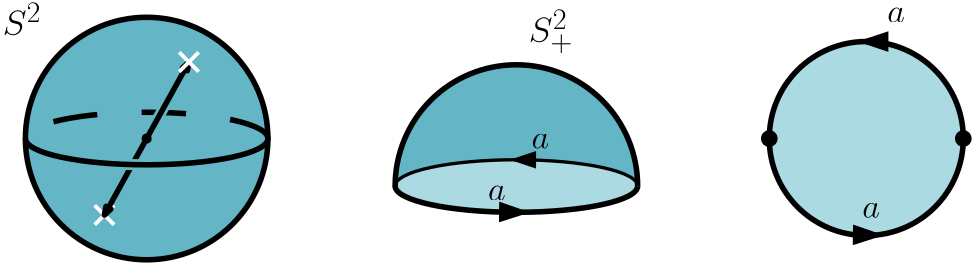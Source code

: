 <?xml version="1.0"?>
<!DOCTYPE ipe SYSTEM "ipe.dtd">
<ipe version="70107" creator="Ipe 7.1.8">
<info created="D:20130414171122" modified="D:20160228123104"/>
<ipestyle name="basic">
<symbol name="arrow/arc(spx)">
<path stroke="sym-stroke" fill="sym-stroke" pen="sym-pen">
0 0 m
-1 0.333 l
-1 -0.333 l
h
</path>
</symbol>
<symbol name="arrow/farc(spx)">
<path stroke="sym-stroke" fill="white" pen="sym-pen">
0 0 m
-1 0.333 l
-1 -0.333 l
h
</path>
</symbol>
<symbol name="mark/circle(sx)" transformations="translations">
<path fill="sym-stroke">
0.6 0 0 0.6 0 0 e
0.4 0 0 0.4 0 0 e
</path>
</symbol>
<symbol name="mark/disk(sx)" transformations="translations">
<path fill="sym-stroke">
0.6 0 0 0.6 0 0 e
</path>
</symbol>
<symbol name="mark/fdisk(sfx)" transformations="translations">
<group>
<path fill="sym-fill">
0.5 0 0 0.5 0 0 e
</path>
<path fill="sym-stroke" fillrule="eofill">
0.6 0 0 0.6 0 0 e
0.4 0 0 0.4 0 0 e
</path>
</group>
</symbol>
<symbol name="mark/box(sx)" transformations="translations">
<path fill="sym-stroke" fillrule="eofill">
-0.6 -0.6 m
0.6 -0.6 l
0.6 0.6 l
-0.6 0.6 l
h
-0.4 -0.4 m
0.4 -0.4 l
0.4 0.4 l
-0.4 0.4 l
h
</path>
</symbol>
<symbol name="mark/square(sx)" transformations="translations">
<path fill="sym-stroke">
-0.6 -0.6 m
0.6 -0.6 l
0.6 0.6 l
-0.6 0.6 l
h
</path>
</symbol>
<symbol name="mark/fsquare(sfx)" transformations="translations">
<group>
<path fill="sym-fill">
-0.5 -0.5 m
0.5 -0.5 l
0.5 0.5 l
-0.5 0.5 l
h
</path>
<path fill="sym-stroke" fillrule="eofill">
-0.6 -0.6 m
0.6 -0.6 l
0.6 0.6 l
-0.6 0.6 l
h
-0.4 -0.4 m
0.4 -0.4 l
0.4 0.4 l
-0.4 0.4 l
h
</path>
</group>
</symbol>
<symbol name="mark/cross(sx)" transformations="translations">
<group>
<path fill="sym-stroke">
-0.43 -0.57 m
0.57 0.43 l
0.43 0.57 l
-0.57 -0.43 l
h
</path>
<path fill="sym-stroke">
-0.43 0.57 m
0.57 -0.43 l
0.43 -0.57 l
-0.57 0.43 l
h
</path>
</group>
</symbol>
<symbol name="arrow/fnormal(spx)">
<path stroke="sym-stroke" fill="white" pen="sym-pen">
0 0 m
-1 0.333 l
-1 -0.333 l
h
</path>
</symbol>
<symbol name="arrow/pointed(spx)">
<path stroke="sym-stroke" fill="sym-stroke" pen="sym-pen">
0 0 m
-1 0.333 l
-0.8 0 l
-1 -0.333 l
h
</path>
</symbol>
<symbol name="arrow/fpointed(spx)">
<path stroke="sym-stroke" fill="white" pen="sym-pen">
0 0 m
-1 0.333 l
-0.8 0 l
-1 -0.333 l
h
</path>
</symbol>
<symbol name="arrow/linear(spx)">
<path stroke="sym-stroke" pen="sym-pen">
-1 0.333 m
0 0 l
-1 -0.333 l
</path>
</symbol>
<symbol name="arrow/fdouble(spx)">
<path stroke="sym-stroke" fill="white" pen="sym-pen">
0 0 m
-1 0.333 l
-1 -0.333 l
h
-1 0 m
-2 0.333 l
-2 -0.333 l
h
</path>
</symbol>
<symbol name="arrow/double(spx)">
<path stroke="sym-stroke" fill="sym-stroke" pen="sym-pen">
0 0 m
-1 0.333 l
-1 -0.333 l
h
-1 0 m
-2 0.333 l
-2 -0.333 l
h
</path>
</symbol>
<pen name="heavier" value="0.8"/>
<pen name="fat" value="1.2"/>
<pen name="ultrafat" value="2"/>
<symbolsize name="large" value="5"/>
<symbolsize name="small" value="2"/>
<symbolsize name="tiny" value="1.1"/>
<arrowsize name="large" value="10"/>
<arrowsize name="small" value="5"/>
<arrowsize name="tiny" value="3"/>
<color name="red" value="1 0 0"/>
<color name="green" value="0 1 0"/>
<color name="blue" value="0 0 1"/>
<color name="yellow" value="1 1 0"/>
<color name="orange" value="1 0.647 0"/>
<color name="gold" value="1 0.843 0"/>
<color name="purple" value="0.627 0.125 0.941"/>
<color name="gray" value="0.745"/>
<color name="brown" value="0.647 0.165 0.165"/>
<color name="navy" value="0 0 0.502"/>
<color name="pink" value="1 0.753 0.796"/>
<color name="seagreen" value="0.18 0.545 0.341"/>
<color name="turquoise" value="0.251 0.878 0.816"/>
<color name="violet" value="0.933 0.51 0.933"/>
<color name="darkblue" value="0 0 0.545"/>
<color name="darkcyan" value="0 0.545 0.545"/>
<color name="darkgray" value="0.663"/>
<color name="darkgreen" value="0 0.392 0"/>
<color name="darkmagenta" value="0.545 0 0.545"/>
<color name="darkorange" value="1 0.549 0"/>
<color name="darkred" value="0.545 0 0"/>
<color name="lightblue" value="0.678 0.847 0.902"/>
<color name="lightcyan" value="0.878 1 1"/>
<color name="lightgray" value="0.827"/>
<color name="lightgreen" value="0.565 0.933 0.565"/>
<color name="lightyellow" value="1 1 0.878"/>
<dashstyle name="dashed" value="[4] 0"/>
<dashstyle name="dotted" value="[1 3] 0"/>
<dashstyle name="dash dotted" value="[4 2 1 2] 0"/>
<dashstyle name="dash dot dotted" value="[4 2 1 2 1 2] 0"/>
<textsize name="large" value="\large"/>
<textsize name="small" value="\small"/>
<textsize name="tiny" value="\tiny"/>
<textsize name="Large" value="\Large"/>
<textsize name="LARGE" value="\LARGE"/>
<textsize name="huge" value="\huge"/>
<textsize name="Huge" value="\Huge"/>
<textsize name="footnote" value="\footnotesize"/>
<textstyle name="center" begin="\begin{center}" end="\end{center}"/>
<textstyle name="itemize" begin="\begin{itemize}" end="\end{itemize}"/>
<textstyle name="item" begin="\begin{itemize}\item{}" end="\end{itemize}"/>
<gridsize name="4 pts" value="4"/>
<gridsize name="8 pts (~3 mm)" value="8"/>
<gridsize name="16 pts (~6 mm)" value="16"/>
<gridsize name="32 pts (~12 mm)" value="32"/>
<gridsize name="10 pts (~3.5 mm)" value="10"/>
<gridsize name="20 pts (~7 mm)" value="20"/>
<gridsize name="14 pts (~5 mm)" value="14"/>
<gridsize name="28 pts (~10 mm)" value="28"/>
<gridsize name="56 pts (~20 mm)" value="56"/>
<anglesize name="90 deg" value="90"/>
<anglesize name="60 deg" value="60"/>
<anglesize name="45 deg" value="45"/>
<anglesize name="30 deg" value="30"/>
<anglesize name="22.5 deg" value="22.5"/>
<tiling name="falling" angle="-60" step="4" width="1"/>
<tiling name="rising" angle="30" step="4" width="1"/>
</ipestyle>
<ipestyle name="prueba">
<symbol name="arrow/arc(spx)">
<path stroke="sym-stroke" fill="sym-stroke" pen="sym-pen">
0 0 m
-1 0.333 l
-1 -0.333 l
h
</path>
</symbol>
<symbol name="arrow/farc(spx)">
<path stroke="sym-stroke" fill="white" pen="sym-pen">
0 0 m
-1 0.333 l
-1 -0.333 l
h
</path>
</symbol>
<symbol name="mark/circle(sx)" transformations="translations">
<path fill="sym-stroke">
0.6 0 0 0.6 0 0 e
0.4 0 0 0.4 0 0 e
</path>
</symbol>
<symbol name="mark/disk(sx)" transformations="translations">
<path fill="sym-stroke">
0.6 0 0 0.6 0 0 e
</path>
</symbol>
<symbol name="mark/fdisk(sfx)" transformations="translations">
<group>
<path fill="sym-fill">
0.5 0 0 0.5 0 0 e
</path>
<path fill="sym-stroke" fillrule="eofill">
0.6 0 0 0.6 0 0 e
0.4 0 0 0.4 0 0 e
</path>
</group>
</symbol>
<symbol name="mark/box(sx)" transformations="translations">
<path fill="sym-stroke" fillrule="eofill">
-0.6 -0.6 m
0.6 -0.6 l
0.6 0.6 l
-0.6 0.6 l
h
-0.4 -0.4 m
0.4 -0.4 l
0.4 0.4 l
-0.4 0.4 l
h
</path>
</symbol>
<symbol name="mark/square(sx)" transformations="translations">
<path fill="sym-stroke">
-0.6 -0.6 m
0.6 -0.6 l
0.6 0.6 l
-0.6 0.6 l
h
</path>
</symbol>
<symbol name="mark/fsquare(sfx)" transformations="translations">
<group>
<path fill="sym-fill">
-0.5 -0.5 m
0.5 -0.5 l
0.5 0.5 l
-0.5 0.5 l
h
</path>
<path fill="sym-stroke" fillrule="eofill">
-0.6 -0.6 m
0.6 -0.6 l
0.6 0.6 l
-0.6 0.6 l
h
-0.4 -0.4 m
0.4 -0.4 l
0.4 0.4 l
-0.4 0.4 l
h
</path>
</group>
</symbol>
<symbol name="mark/cross(sx)" transformations="translations">
<group>
<path fill="sym-stroke">
-0.43 -0.57 m
0.57 0.43 l
0.43 0.57 l
-0.57 -0.43 l
h
</path>
<path fill="sym-stroke">
-0.43 0.57 m
0.57 -0.43 l
0.43 -0.57 l
-0.57 0.43 l
h
</path>
</group>
</symbol>
<symbol name="arrow/fnormal(spx)">
<path stroke="sym-stroke" fill="white" pen="sym-pen">
0 0 m
-1 0.333 l
-1 -0.333 l
h
</path>
</symbol>
<symbol name="arrow/pointed(spx)">
<path stroke="sym-stroke" fill="sym-stroke" pen="sym-pen">
0 0 m
-1 0.333 l
-0.8 0 l
-1 -0.333 l
h
</path>
</symbol>
<symbol name="arrow/fpointed(spx)">
<path stroke="sym-stroke" fill="white" pen="sym-pen">
0 0 m
-1 0.333 l
-0.8 0 l
-1 -0.333 l
h
</path>
</symbol>
<symbol name="arrow/linear(spx)">
<path stroke="sym-stroke" pen="sym-pen">
-1 0.333 m
0 0 l
-1 -0.333 l
</path>
</symbol>
<symbol name="arrow/fdouble(spx)">
<path stroke="sym-stroke" fill="white" pen="sym-pen">
0 0 m
-1 0.333 l
-1 -0.333 l
h
-1 0 m
-2 0.333 l
-2 -0.333 l
h
</path>
</symbol>
<symbol name="arrow/double(spx)">
<path stroke="sym-stroke" fill="sym-stroke" pen="sym-pen">
0 0 m
-1 0.333 l
-1 -0.333 l
h
-1 0 m
-2 0.333 l
-2 -0.333 l
h
</path>
</symbol>
<pen name="heavier" value="0.8"/>
<pen name="fat" value="1.2"/>
<pen name="ultrafat" value="2"/>
<symbolsize name="large" value="5"/>
<symbolsize name="small" value="2"/>
<symbolsize name="tiny" value="1.1"/>
<arrowsize name="large" value="10"/>
<arrowsize name="small" value="5"/>
<arrowsize name="tiny" value="3"/>
<color name="red" value="1 0 0"/>
<color name="green" value="0 1 0"/>
<color name="blue" value="0 0 1"/>
<color name="yellow" value="1 1 0"/>
<color name="orange" value="1 0.647 0"/>
<color name="gold" value="1 0.843 0"/>
<color name="purple" value="0.627 0.125 0.941"/>
<color name="gray" value="0.745"/>
<color name="brown" value="0.647 0.165 0.165"/>
<color name="navy" value="0 0 0.502"/>
<color name="pink" value="1 0.753 0.796"/>
<color name="seagreen" value="0.18 0.545 0.341"/>
<color name="turquoise" value="0.251 0.878 0.816"/>
<color name="violet" value="0.933 0.51 0.933"/>
<color name="darkblue" value="0 0 0.545"/>
<color name="darkcyan" value="0 0.545 0.545"/>
<color name="darkgray" value="0.663"/>
<color name="darkgreen" value="0 0.392 0"/>
<color name="darkmagenta" value="0.545 0 0.545"/>
<color name="darkorange" value="1 0.549 0"/>
<color name="darkred" value="0.545 0 0"/>
<color name="lightblue" value="0.678 0.847 0.902"/>
<color name="lightcyan" value="0.878 1 1"/>
<color name="lightgray" value="0.827"/>
<color name="lightgreen" value="0.565 0.933 0.565"/>
<color name="lightyellow" value="1 1 0.878"/>
<color name="gray7" value="0.87"/>
<color name="azul" value="0.237 0.659 0.659"/>
<color name="amarillo" value="0.957 0.969 0.714"/>
<dashstyle name="dashed" value="[4] 0"/>
<dashstyle name="dotted" value="[1 3] 0"/>
<dashstyle name="dash dotted" value="[4 2 1 2] 0"/>
<dashstyle name="dash dot dotted" value="[4 2 1 2 1 2] 0"/>
<dashstyle name="medium dashed" value="[8] 0"/>
<dashstyle name="large dashed" value="[12] 0"/>
<dashstyle name="large dotted" value="[2 4] 0"/>
<dashstyle name="Large dashed" value="[16] 0"/>
<textsize name="large" value="\large"/>
<textsize name="small" value="\small"/>
<textsize name="tiny" value="\tiny"/>
<textsize name="Large" value="\Large"/>
<textsize name="LARGE" value="\LARGE"/>
<textsize name="huge" value="\huge"/>
<textsize name="Huge" value="\Huge"/>
<textsize name="footnote" value="\footnotesize"/>
<textstyle name="center" begin="\begin{center}" end="\end{center}"/>
<textstyle name="itemize" begin="\begin{itemize}" end="\end{itemize}"/>
<textstyle name="item" begin="\begin{itemize}\item{}" end="\end{itemize}"/>
<gridsize name="4 pts" value="4"/>
<gridsize name="8 pts (~3 mm)" value="8"/>
<gridsize name="16 pts (~6 mm)" value="16"/>
<gridsize name="32 pts (~12 mm)" value="32"/>
<gridsize name="10 pts (~3.5 mm)" value="10"/>
<gridsize name="20 pts (~7 mm)" value="20"/>
<gridsize name="14 pts (~5 mm)" value="14"/>
<gridsize name="28 pts (~10 mm)" value="28"/>
<gridsize name="56 pts (~20 mm)" value="56"/>
<anglesize name="90 deg" value="90"/>
<anglesize name="60 deg" value="60"/>
<anglesize name="45 deg" value="45"/>
<anglesize name="30 deg" value="30"/>
<anglesize name="22.5 deg" value="22.5"/>
<opacity name="10%" value="0.1"/>
<opacity name="20%" value="0.2"/>
<opacity name="30%" value="0.3"/>
<opacity name="40%" value="0.4"/>
<opacity name="50%" value="0.5"/>
<opacity name="60%" value="0.6"/>
<opacity name="70%" value="0.7"/>
<opacity name="80%" value="0.8"/>
<opacity name="90%" value="0.9"/>
<tiling name="falling" angle="-60" step="4" width="1"/>
<tiling name="rising" angle="30" step="4" width="1"/>
</ipestyle>
<page>
<layer name="alpha"/>
<view layers="alpha" active="alpha"/>
<path layer="alpha" matrix="0.5 0 0 0.5 153.315 210.763" fill="0.392 0.71 0.773">
387.312 445.706
387.312 445.706
387.312 445.706
386.793 455.264
385.264 464.561
383.221 472.175
380.189 480.302
376.568 487.722
371.582 495.755
368.076 500.433
363.305 505.892
357.69 511.298
350.895 516.703
342.705 521.914
331.412 527.223
322.817 530.035
314.43 531.868
306.202 532.847
295.145 532.931
282.146 531.22
271.046 528.123
262.91 524.793
255.262 520.728
245.708 514.126
239.156 508.364
234.296 503.241
227.806 494.841
222.51 485.961
219.391 479.271
216.746 472.017
214.441 463.084
213.045 453.461
212.695 445.797
212.695 445.797
212.695 445.797
213.287 447.966
214.19 449.253
215.908 450.851
218.117 452.328
220.909 453.776
222.767 454.586
225.739 455.712
228.526 456.628
231.003 457.355
234.806 458.346
238.729 459.239
244.295 460.329
249.525 461.198
256.005 462.102
264.466 463.041
266.193 463.203
271.057 463.609
277.937 464.065
283.294 464.329
291.631 464.591
294.35 464.639
301.484 464.676
309.676 464.562
316.333 464.345
323.36 463.989
330.058 463.523
337.494 462.846
349.623 461.328
363.534 458.74
373.145 456.095
381.814 452.373
384.699 450.36
386.352 448.566 u
</path>
<path matrix="0.5 0 0 0.5 153.315 210.763" fill="0.675 0.855 0.886">
212.695 445.797
213.287 447.966
214.19 449.253
215.908 450.851
218.117 452.328
220.909 453.776
222.767 454.586
225.739 455.712
228.526 456.628
231.003 457.355
234.806 458.346
238.729 459.239
244.295 460.329
249.525 461.198
256.005 462.102
264.466 463.041
271.057 463.609
277.937 464.065
283.294 464.329
291.631 464.591
294.35 464.639
301.484 464.676
309.676 464.562
316.097 464.334
323.36 463.989
330.058 463.523
337.494 462.846
349.623 461.328
363.534 458.74
373.145 456.095
381.814 452.373
384.699 450.36
386.352 448.566
387.312 445.706
387.117 444.506
385.926 442.414
382.417 439.528
377.07 436.884
371.023 434.771
361.338 432.313
352.487 430.659
341.745 429.162
333.868 428.341
323.328 427.548
311.203 427.017
298.134 426.865
282.88 427.228
270.935 427.94
260.235 428.936
238.894 432.265
229.231 434.697
221.333 437.57
215.649 440.894
213.647 442.986 u
</path>
<path matrix="0.202875 0 0 0.0439408 242.87 415.161" stroke="black" pen="fat">
513.127 420.01 m
215.178 0 0 215.178 297.95 420.72 82.7724 421.044 a
</path>
<text matrix="0.52378 0 0 0.52378 182.106 208.824" pos="240 528" stroke="black" type="label" width="30.298" height="22.314" depth="7.44" valign="baseline" size="Huge">$S^2_+$</text>
<path matrix="0.202875 0 0 0.0439408 242.87 415.161" stroke="black" pen="ultrafat">
82.7724 421.044 m
215.178 0 0 215.178 297.95 420.748 513.127 420.01 a
</path>
<path matrix="0.5 0 0 0.5 153.315 210.763" stroke="black" pen="ultrafat">
212.706 445.473 m
87.3028 0 0 -87.3028 300.008 445.764 387.311 445.678 a
</path>
<path matrix="0.5 0 0 0.5 153.315 210.763" stroke="black" pen="ultrafat" join="0" arrow="normal/normal">
297.499 426.953 m
303.548 426.876 l
</path>
<path matrix="0.5 0 0 0.5 153.315 210.763" stroke="black" pen="fat" join="0" arrow="normal/normal">
302.45 464.671 m
298.98 464.677 l
</path>
<text matrix="0.5 0 0 0.5 152.035 222.28" pos="282.204 412.353" stroke="black" type="label" width="12.741" height="10.672" depth="0" valign="baseline" size="Huge">$a$</text>
<text matrix="0.5 0 0 0.5 167.647 240.963" pos="282.204 412.353" stroke="black" type="label" width="12.741" height="10.672" depth="0" valign="baseline" size="Huge">$a$</text>
<path matrix="0.202875 0 0 0.202875 109.767 365.39" stroke="black" fill="0.392 0.71 0.773" pen="ultrafat">
215.163 0 0 215.163 297.965 420.732 e
</path>
<path matrix="0.202875 0 0 0.0439408 109.77 432.259" stroke="black" dash="Large dashed" pen="ultrafat">
513.127 420.01 m
215.178 0 0 215.178 297.95 420.72 82.7724 421.044 a
</path>
<text matrix="0.52378 0 0 0.52378 -7.28757 211.375" pos="240 528" stroke="black" type="label" width="26.344" height="22.314" depth="0" valign="baseline" size="Huge">$S^2$</text>
<use matrix="0.5 0 0 0.5 115.692 227.862" name="mark/disk(sx)" pos="109.05 445.768" size="normal" stroke="black"/>
<path matrix="0.5 0 0 0.5 115.692 227.862" stroke="0.392 0.71 0.773" pen="4">
115.308 457.099 m
123.154 471.304 l
</path>
<path matrix="0.5 0 0 0.5 115.692 227.862" stroke="black" pen="ultrafat" arrow="normal/tiny">
109.05 445.768 m
139.488 500.876 l
</path>
<use matrix="0.5 0 0 0.5 115.692 227.862" name="mark/cross(sx)" pos="78.6118 390.66" size="7" stroke="white"/>
<path matrix="0.5 0 0 0.5 100.473 200.308" stroke="black" pen="ultrafat" rarrow="normal/tiny">
109.05 445.768 m
139.488 500.876 l
</path>
<path matrix="0.5 0 0 0.5 115.692 227.862" stroke="0.392 0.71 0.773" pen="4">
89.0045 427.366 m
92.8362 427.19
95.7672 427.081
100.311 426.956
105.781 426.874
108.693 426.861 s
</path>
<path matrix="0.202875 0 0 0.0439408 109.77 432.259" stroke="black" pen="ultrafat">
82.7724 421.044 m
215.178 0 0 215.178 297.95 420.748 513.127 420.01 a
</path>
<use matrix="0.5 0 0 0.5 115.692 227.862" name="mark/cross(sx)" pos="139.488 500.876" size="7" stroke="white"/>
<path matrix="0.1623 0 0 0.1623 380.924 382.461" stroke="black" fill="0.675 0.855 0.886" pen="ultrafat">
215.163 0 0 215.163 297.965 420.732 e
</path>
<use matrix="0.5 0 0 0.5 179.692 227.862" name="mark/disk(sx)" pos="569.026 445.769" size="large" stroke="black"/>
<use matrix="0.5 0 0 0.5 179.692 227.862" name="mark/disk(sx)" pos="429.342 445.769" size="large" stroke="black"/>
<path matrix="0.5 0 0 0.5 279.755 253.329" stroke="black" pen="ultrafat" join="0" arrow="normal/normal">
302.45 464.671 m
298.98 464.677 l
</path>
<text matrix="0.5 0 0 0.5 295.706 286.361" pos="282.204 412.353" stroke="black" type="label" width="12.741" height="10.672" depth="0" valign="baseline" size="Huge">$a$</text>
<path matrix="0.5 0 0 0.5 280.691 202.533" stroke="black" pen="ultrafat" join="0" arrow="normal/normal">
297.499 426.953 m
303.548 426.876 l
</path>
<text matrix="0.5 0 0 0.5 286.695 216.072" pos="282.204 412.353" stroke="black" type="label" width="12.741" height="10.672" depth="0" valign="baseline" size="Huge">$a$</text>
</page>
</ipe>
